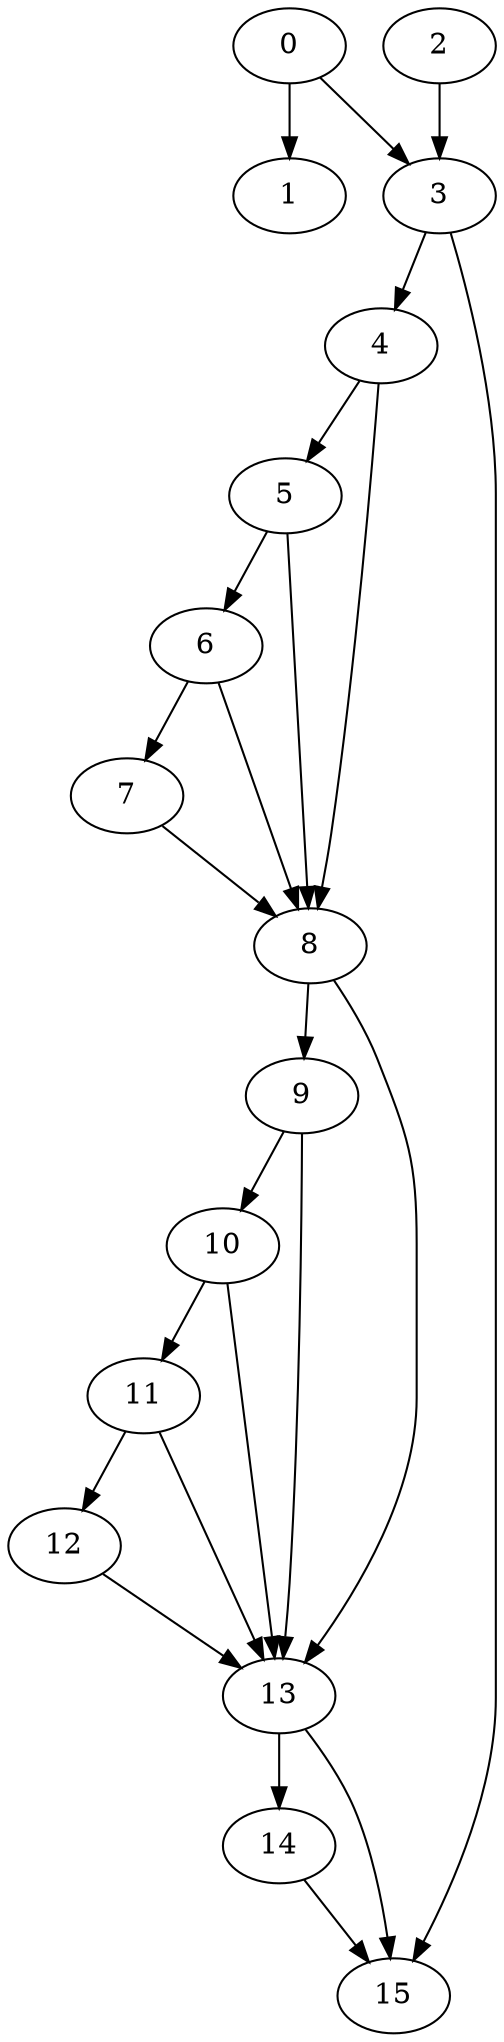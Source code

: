 digraph {
	0
	1
	2
	3
	4
	5
	6
	7
	8
	9
	10
	11
	12
	13
	14
	15
	13 -> 15
	14 -> 15
	3 -> 15
	3 -> 4
	4 -> 5
	6 -> 7
	10 -> 11
	11 -> 12
	0 -> 3
	2 -> 3
	5 -> 6
	8 -> 13
	9 -> 13
	10 -> 13
	11 -> 13
	12 -> 13
	0 -> 1
	8 -> 9
	9 -> 10
	5 -> 8
	6 -> 8
	7 -> 8
	4 -> 8
	13 -> 14
}
